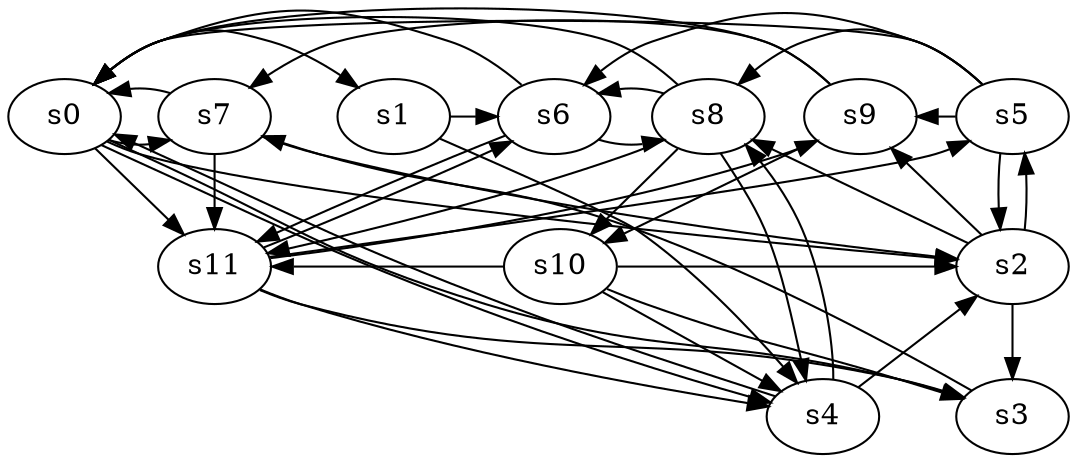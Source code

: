 digraph game_0884_complex_12 {
    s0 [name="s0", player=1];
    s1 [name="s1", player=0];
    s2 [name="s2", player=1, target=1];
    s3 [name="s3", player=0];
    s4 [name="s4", player=0];
    s5 [name="s5", player=1];
    s6 [name="s6", player=1];
    s7 [name="s7", player=0];
    s8 [name="s8", player=0];
    s9 [name="s9", player=1];
    s10 [name="s10", player=0, target=1];
    s11 [name="s11", player=0];

    s0 -> s1 [constraint="time % 2 == 0 && time % 5 == 1"];
    s0 -> s2 [constraint="time % 4 == 3 && time % 4 == 2"];
    s0 -> s3 [constraint="time % 2 == 1 || time % 5 == 2"];
    s0 -> s4 [constraint="!(time % 3 == 1)"];
    s0 -> s7 [constraint="time == 1 || time == 2"];
    s0 -> s11 [constraint="time % 3 == 1 && time % 3 == 0"];
    s1 -> s4 [constraint="time % 2 == 1 && time % 3 == 0"];
    s1 -> s6 [constraint="time == 5"];
    s2 -> s3;
    s2 -> s5 [constraint="time % 2 == 0 && time % 3 == 0"];
    s2 -> s8 [constraint="time % 4 == 2 || time % 3 == 2"];
    s2 -> s9 [constraint="!(time % 4 == 2)"];
    s3 -> s7 [constraint="time % 2 == 1 && time % 3 == 2"];
    s4 -> s0 [constraint="time % 6 == 3"];
    s4 -> s2 [constraint="time % 2 == 0"];
    s4 -> s8 [constraint="time == 6 || time == 8 || time == 12 || time == 15"];
    s5 -> s0 [constraint="time == 3 || time == 6 || time == 22"];
    s5 -> s2;
    s5 -> s6 [constraint="time % 2 == 0"];
    s5 -> s8 [constraint="time == 0 || time == 3 || time == 8 || time == 12"];
    s5 -> s9 [constraint="time % 3 == 2"];
    s6 -> s0 [constraint="time % 8 == 7"];
    s6 -> s8 [constraint="time % 2 == 0"];
    s6 -> s11 [constraint="time % 2 == 1"];
    s7 -> s0 [constraint="!(time % 4 == 3)"];
    s7 -> s2 [constraint="time % 2 == 0 || time % 3 == 0"];
    s7 -> s11;
    s8 -> s0 [constraint="time == 10 || time == 16 || time == 18 || time == 21"];
    s8 -> s4;
    s8 -> s6 [constraint="time % 7 == 5"];
    s8 -> s10;
    s8 -> s11 [constraint="time % 3 == 2 && time % 3 == 1"];
    s9 -> s0 [constraint="time % 5 == 4"];
    s9 -> s7 [constraint="!(time % 5 == 2)"];
    s9 -> s10 [constraint="time % 4 == 1"];
    s10 -> s2 [constraint="time % 3 == 0 && time % 5 == 3"];
    s10 -> s3 [constraint="time % 2 == 1 || time % 2 == 1"];
    s10 -> s4;
    s10 -> s11 [constraint="time % 5 == 1"];
    s11 -> s3 [constraint="time % 7 == 3"];
    s11 -> s4 [constraint="time == 1 || time == 16 || time == 17 || time == 18"];
    s11 -> s5 [constraint="time % 4 == 0"];
    s11 -> s6 [constraint="time % 3 == 2 && time % 5 == 3"];
    s11 -> s9 [constraint="time % 4 == 0 || time % 2 == 1"];
}
